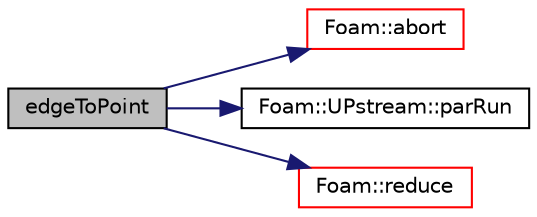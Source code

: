 digraph "edgeToPoint"
{
  bgcolor="transparent";
  edge [fontname="Helvetica",fontsize="10",labelfontname="Helvetica",labelfontsize="10"];
  node [fontname="Helvetica",fontsize="10",shape=record];
  rankdir="LR";
  Node224 [label="edgeToPoint",height=0.2,width=0.4,color="black", fillcolor="grey75", style="filled", fontcolor="black"];
  Node224 -> Node225 [color="midnightblue",fontsize="10",style="solid",fontname="Helvetica"];
  Node225 [label="Foam::abort",height=0.2,width=0.4,color="red",URL="$a21851.html#a447107a607d03e417307c203fa5fb44b"];
  Node224 -> Node251 [color="midnightblue",fontsize="10",style="solid",fontname="Helvetica"];
  Node251 [label="Foam::UPstream::parRun",height=0.2,width=0.4,color="black",URL="$a27377.html#adbb27f04b5705440fb8b09f278059011",tooltip="Is this a parallel run? "];
  Node224 -> Node270 [color="midnightblue",fontsize="10",style="solid",fontname="Helvetica"];
  Node270 [label="Foam::reduce",height=0.2,width=0.4,color="red",URL="$a21851.html#a7ffd6af4acc2eb9ba72ee296b5ecda23"];
}
